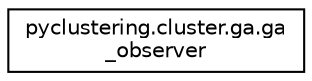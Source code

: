 digraph "Graphical Class Hierarchy"
{
 // INTERACTIVE_SVG=YES
 // LATEX_PDF_SIZE
  edge [fontname="Helvetica",fontsize="10",labelfontname="Helvetica",labelfontsize="10"];
  node [fontname="Helvetica",fontsize="10",shape=record];
  rankdir="LR";
  Node0 [label="pyclustering.cluster.ga.ga\l_observer",height=0.2,width=0.4,color="black", fillcolor="white", style="filled",URL="$d9/dcf/classpyclustering_1_1cluster_1_1ga_1_1ga__observer.html",tooltip="Genetic algorithm observer that is used to collect information about clustering process on each itera..."];
}
